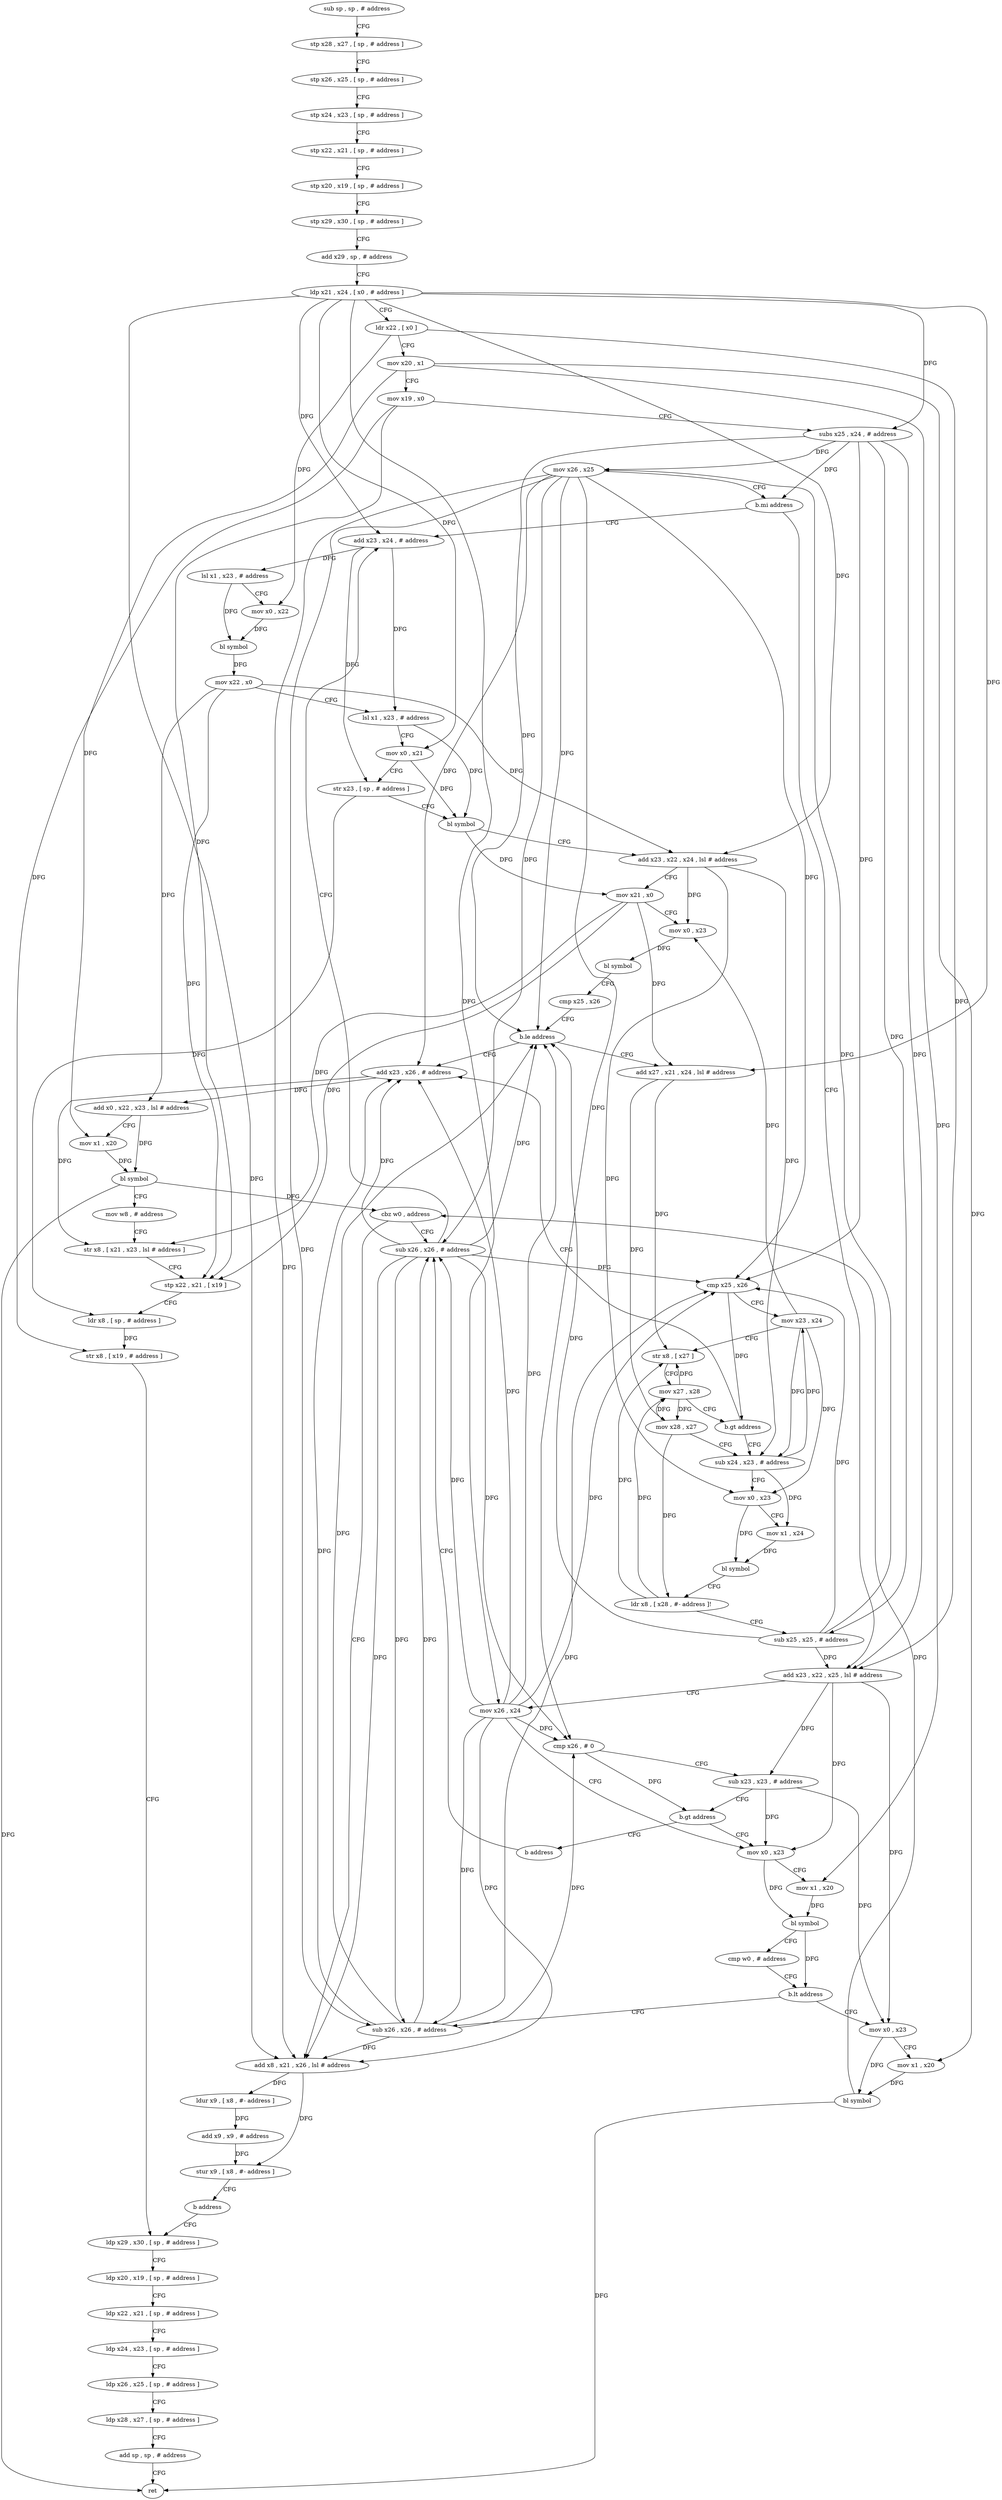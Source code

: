digraph "func" {
"4211624" [label = "sub sp , sp , # address" ]
"4211628" [label = "stp x28 , x27 , [ sp , # address ]" ]
"4211632" [label = "stp x26 , x25 , [ sp , # address ]" ]
"4211636" [label = "stp x24 , x23 , [ sp , # address ]" ]
"4211640" [label = "stp x22 , x21 , [ sp , # address ]" ]
"4211644" [label = "stp x20 , x19 , [ sp , # address ]" ]
"4211648" [label = "stp x29 , x30 , [ sp , # address ]" ]
"4211652" [label = "add x29 , sp , # address" ]
"4211656" [label = "ldp x21 , x24 , [ x0 , # address ]" ]
"4211660" [label = "ldr x22 , [ x0 ]" ]
"4211664" [label = "mov x20 , x1" ]
"4211668" [label = "mov x19 , x0" ]
"4211672" [label = "subs x25 , x24 , # address" ]
"4211676" [label = "mov x26 , x25" ]
"4211680" [label = "b.mi address" ]
"4211752" [label = "add x23 , x24 , # address" ]
"4211684" [label = "add x23 , x22 , x25 , lsl # address" ]
"4211756" [label = "lsl x1 , x23 , # address" ]
"4211760" [label = "mov x0 , x22" ]
"4211764" [label = "bl symbol" ]
"4211768" [label = "mov x22 , x0" ]
"4211772" [label = "lsl x1 , x23 , # address" ]
"4211776" [label = "mov x0 , x21" ]
"4211780" [label = "str x23 , [ sp , # address ]" ]
"4211784" [label = "bl symbol" ]
"4211788" [label = "add x23 , x22 , x24 , lsl # address" ]
"4211792" [label = "mov x21 , x0" ]
"4211796" [label = "mov x0 , x23" ]
"4211800" [label = "bl symbol" ]
"4211804" [label = "cmp x25 , x26" ]
"4211808" [label = "b.le address" ]
"4211864" [label = "add x23 , x26 , # address" ]
"4211812" [label = "add x27 , x21 , x24 , lsl # address" ]
"4211688" [label = "mov x26 , x24" ]
"4211692" [label = "mov x0 , x23" ]
"4211868" [label = "add x0 , x22 , x23 , lsl # address" ]
"4211872" [label = "mov x1 , x20" ]
"4211876" [label = "bl symbol" ]
"4211880" [label = "mov w8 , # address" ]
"4211884" [label = "str x8 , [ x21 , x23 , lsl # address ]" ]
"4211888" [label = "stp x22 , x21 , [ x19 ]" ]
"4211892" [label = "ldr x8 , [ sp , # address ]" ]
"4211896" [label = "str x8 , [ x19 , # address ]" ]
"4211900" [label = "ldp x29 , x30 , [ sp , # address ]" ]
"4211816" [label = "mov x28 , x27" ]
"4211820" [label = "sub x24 , x23 , # address" ]
"4211732" [label = "mov x0 , x23" ]
"4211736" [label = "mov x1 , x20" ]
"4211740" [label = "bl symbol" ]
"4211744" [label = "cbz w0 , address" ]
"4211932" [label = "add x8 , x21 , x26 , lsl # address" ]
"4211748" [label = "sub x26 , x26 , # address" ]
"4211712" [label = "sub x26 , x26 , # address" ]
"4211716" [label = "cmp x26 , # 0" ]
"4211720" [label = "sub x23 , x23 , # address" ]
"4211724" [label = "b.gt address" ]
"4211728" [label = "b address" ]
"4211824" [label = "mov x0 , x23" ]
"4211828" [label = "mov x1 , x24" ]
"4211832" [label = "bl symbol" ]
"4211836" [label = "ldr x8 , [ x28 , #- address ]!" ]
"4211840" [label = "sub x25 , x25 , # address" ]
"4211844" [label = "cmp x25 , x26" ]
"4211848" [label = "mov x23 , x24" ]
"4211852" [label = "str x8 , [ x27 ]" ]
"4211856" [label = "mov x27 , x28" ]
"4211860" [label = "b.gt address" ]
"4211936" [label = "ldur x9 , [ x8 , #- address ]" ]
"4211940" [label = "add x9 , x9 , # address" ]
"4211944" [label = "stur x9 , [ x8 , #- address ]" ]
"4211948" [label = "b address" ]
"4211696" [label = "mov x1 , x20" ]
"4211700" [label = "bl symbol" ]
"4211704" [label = "cmp w0 , # address" ]
"4211708" [label = "b.lt address" ]
"4211904" [label = "ldp x20 , x19 , [ sp , # address ]" ]
"4211908" [label = "ldp x22 , x21 , [ sp , # address ]" ]
"4211912" [label = "ldp x24 , x23 , [ sp , # address ]" ]
"4211916" [label = "ldp x26 , x25 , [ sp , # address ]" ]
"4211920" [label = "ldp x28 , x27 , [ sp , # address ]" ]
"4211924" [label = "add sp , sp , # address" ]
"4211928" [label = "ret" ]
"4211624" -> "4211628" [ label = "CFG" ]
"4211628" -> "4211632" [ label = "CFG" ]
"4211632" -> "4211636" [ label = "CFG" ]
"4211636" -> "4211640" [ label = "CFG" ]
"4211640" -> "4211644" [ label = "CFG" ]
"4211644" -> "4211648" [ label = "CFG" ]
"4211648" -> "4211652" [ label = "CFG" ]
"4211652" -> "4211656" [ label = "CFG" ]
"4211656" -> "4211660" [ label = "CFG" ]
"4211656" -> "4211776" [ label = "DFG" ]
"4211656" -> "4211932" [ label = "DFG" ]
"4211656" -> "4211672" [ label = "DFG" ]
"4211656" -> "4211752" [ label = "DFG" ]
"4211656" -> "4211788" [ label = "DFG" ]
"4211656" -> "4211688" [ label = "DFG" ]
"4211656" -> "4211812" [ label = "DFG" ]
"4211660" -> "4211664" [ label = "CFG" ]
"4211660" -> "4211760" [ label = "DFG" ]
"4211660" -> "4211684" [ label = "DFG" ]
"4211664" -> "4211668" [ label = "CFG" ]
"4211664" -> "4211872" [ label = "DFG" ]
"4211664" -> "4211696" [ label = "DFG" ]
"4211664" -> "4211736" [ label = "DFG" ]
"4211668" -> "4211672" [ label = "CFG" ]
"4211668" -> "4211888" [ label = "DFG" ]
"4211668" -> "4211896" [ label = "DFG" ]
"4211672" -> "4211676" [ label = "DFG" ]
"4211672" -> "4211808" [ label = "DFG" ]
"4211672" -> "4211684" [ label = "DFG" ]
"4211672" -> "4211840" [ label = "DFG" ]
"4211672" -> "4211844" [ label = "DFG" ]
"4211672" -> "4211680" [ label = "DFG" ]
"4211676" -> "4211680" [ label = "CFG" ]
"4211676" -> "4211808" [ label = "DFG" ]
"4211676" -> "4211864" [ label = "DFG" ]
"4211676" -> "4211844" [ label = "DFG" ]
"4211676" -> "4211712" [ label = "DFG" ]
"4211676" -> "4211716" [ label = "DFG" ]
"4211676" -> "4211932" [ label = "DFG" ]
"4211676" -> "4211748" [ label = "DFG" ]
"4211680" -> "4211752" [ label = "CFG" ]
"4211680" -> "4211684" [ label = "CFG" ]
"4211752" -> "4211756" [ label = "DFG" ]
"4211752" -> "4211772" [ label = "DFG" ]
"4211752" -> "4211780" [ label = "DFG" ]
"4211684" -> "4211688" [ label = "CFG" ]
"4211684" -> "4211692" [ label = "DFG" ]
"4211684" -> "4211732" [ label = "DFG" ]
"4211684" -> "4211720" [ label = "DFG" ]
"4211756" -> "4211760" [ label = "CFG" ]
"4211756" -> "4211764" [ label = "DFG" ]
"4211760" -> "4211764" [ label = "DFG" ]
"4211764" -> "4211768" [ label = "DFG" ]
"4211768" -> "4211772" [ label = "CFG" ]
"4211768" -> "4211788" [ label = "DFG" ]
"4211768" -> "4211868" [ label = "DFG" ]
"4211768" -> "4211888" [ label = "DFG" ]
"4211772" -> "4211776" [ label = "CFG" ]
"4211772" -> "4211784" [ label = "DFG" ]
"4211776" -> "4211780" [ label = "CFG" ]
"4211776" -> "4211784" [ label = "DFG" ]
"4211780" -> "4211784" [ label = "CFG" ]
"4211780" -> "4211892" [ label = "DFG" ]
"4211784" -> "4211788" [ label = "CFG" ]
"4211784" -> "4211792" [ label = "DFG" ]
"4211788" -> "4211792" [ label = "CFG" ]
"4211788" -> "4211796" [ label = "DFG" ]
"4211788" -> "4211820" [ label = "DFG" ]
"4211788" -> "4211824" [ label = "DFG" ]
"4211792" -> "4211796" [ label = "CFG" ]
"4211792" -> "4211884" [ label = "DFG" ]
"4211792" -> "4211888" [ label = "DFG" ]
"4211792" -> "4211812" [ label = "DFG" ]
"4211796" -> "4211800" [ label = "DFG" ]
"4211800" -> "4211804" [ label = "CFG" ]
"4211804" -> "4211808" [ label = "CFG" ]
"4211808" -> "4211864" [ label = "CFG" ]
"4211808" -> "4211812" [ label = "CFG" ]
"4211864" -> "4211868" [ label = "DFG" ]
"4211864" -> "4211884" [ label = "DFG" ]
"4211812" -> "4211816" [ label = "DFG" ]
"4211812" -> "4211852" [ label = "DFG" ]
"4211688" -> "4211692" [ label = "CFG" ]
"4211688" -> "4211808" [ label = "DFG" ]
"4211688" -> "4211864" [ label = "DFG" ]
"4211688" -> "4211844" [ label = "DFG" ]
"4211688" -> "4211712" [ label = "DFG" ]
"4211688" -> "4211716" [ label = "DFG" ]
"4211688" -> "4211932" [ label = "DFG" ]
"4211688" -> "4211748" [ label = "DFG" ]
"4211692" -> "4211696" [ label = "CFG" ]
"4211692" -> "4211700" [ label = "DFG" ]
"4211868" -> "4211872" [ label = "CFG" ]
"4211868" -> "4211876" [ label = "DFG" ]
"4211872" -> "4211876" [ label = "DFG" ]
"4211876" -> "4211880" [ label = "CFG" ]
"4211876" -> "4211928" [ label = "DFG" ]
"4211876" -> "4211744" [ label = "DFG" ]
"4211880" -> "4211884" [ label = "CFG" ]
"4211884" -> "4211888" [ label = "CFG" ]
"4211888" -> "4211892" [ label = "CFG" ]
"4211892" -> "4211896" [ label = "DFG" ]
"4211896" -> "4211900" [ label = "CFG" ]
"4211900" -> "4211904" [ label = "CFG" ]
"4211816" -> "4211820" [ label = "CFG" ]
"4211816" -> "4211836" [ label = "DFG" ]
"4211816" -> "4211856" [ label = "DFG" ]
"4211820" -> "4211824" [ label = "CFG" ]
"4211820" -> "4211828" [ label = "DFG" ]
"4211820" -> "4211848" [ label = "DFG" ]
"4211732" -> "4211736" [ label = "CFG" ]
"4211732" -> "4211740" [ label = "DFG" ]
"4211736" -> "4211740" [ label = "DFG" ]
"4211740" -> "4211744" [ label = "DFG" ]
"4211740" -> "4211928" [ label = "DFG" ]
"4211744" -> "4211932" [ label = "CFG" ]
"4211744" -> "4211748" [ label = "CFG" ]
"4211932" -> "4211936" [ label = "DFG" ]
"4211932" -> "4211944" [ label = "DFG" ]
"4211748" -> "4211752" [ label = "CFG" ]
"4211748" -> "4211808" [ label = "DFG" ]
"4211748" -> "4211864" [ label = "DFG" ]
"4211748" -> "4211844" [ label = "DFG" ]
"4211748" -> "4211712" [ label = "DFG" ]
"4211748" -> "4211716" [ label = "DFG" ]
"4211748" -> "4211932" [ label = "DFG" ]
"4211712" -> "4211716" [ label = "DFG" ]
"4211712" -> "4211808" [ label = "DFG" ]
"4211712" -> "4211864" [ label = "DFG" ]
"4211712" -> "4211844" [ label = "DFG" ]
"4211712" -> "4211932" [ label = "DFG" ]
"4211712" -> "4211748" [ label = "DFG" ]
"4211716" -> "4211720" [ label = "CFG" ]
"4211716" -> "4211724" [ label = "DFG" ]
"4211720" -> "4211724" [ label = "CFG" ]
"4211720" -> "4211692" [ label = "DFG" ]
"4211720" -> "4211732" [ label = "DFG" ]
"4211724" -> "4211692" [ label = "CFG" ]
"4211724" -> "4211728" [ label = "CFG" ]
"4211728" -> "4211748" [ label = "CFG" ]
"4211824" -> "4211828" [ label = "CFG" ]
"4211824" -> "4211832" [ label = "DFG" ]
"4211828" -> "4211832" [ label = "DFG" ]
"4211832" -> "4211836" [ label = "CFG" ]
"4211836" -> "4211840" [ label = "CFG" ]
"4211836" -> "4211856" [ label = "DFG" ]
"4211836" -> "4211852" [ label = "DFG" ]
"4211840" -> "4211844" [ label = "DFG" ]
"4211840" -> "4211676" [ label = "DFG" ]
"4211840" -> "4211684" [ label = "DFG" ]
"4211840" -> "4211808" [ label = "DFG" ]
"4211844" -> "4211848" [ label = "CFG" ]
"4211844" -> "4211860" [ label = "DFG" ]
"4211848" -> "4211852" [ label = "CFG" ]
"4211848" -> "4211796" [ label = "DFG" ]
"4211848" -> "4211820" [ label = "DFG" ]
"4211848" -> "4211824" [ label = "DFG" ]
"4211852" -> "4211856" [ label = "CFG" ]
"4211856" -> "4211860" [ label = "CFG" ]
"4211856" -> "4211816" [ label = "DFG" ]
"4211856" -> "4211852" [ label = "DFG" ]
"4211860" -> "4211820" [ label = "CFG" ]
"4211860" -> "4211864" [ label = "CFG" ]
"4211936" -> "4211940" [ label = "DFG" ]
"4211940" -> "4211944" [ label = "DFG" ]
"4211944" -> "4211948" [ label = "CFG" ]
"4211948" -> "4211900" [ label = "CFG" ]
"4211696" -> "4211700" [ label = "DFG" ]
"4211700" -> "4211704" [ label = "CFG" ]
"4211700" -> "4211708" [ label = "DFG" ]
"4211704" -> "4211708" [ label = "CFG" ]
"4211708" -> "4211732" [ label = "CFG" ]
"4211708" -> "4211712" [ label = "CFG" ]
"4211904" -> "4211908" [ label = "CFG" ]
"4211908" -> "4211912" [ label = "CFG" ]
"4211912" -> "4211916" [ label = "CFG" ]
"4211916" -> "4211920" [ label = "CFG" ]
"4211920" -> "4211924" [ label = "CFG" ]
"4211924" -> "4211928" [ label = "CFG" ]
}
